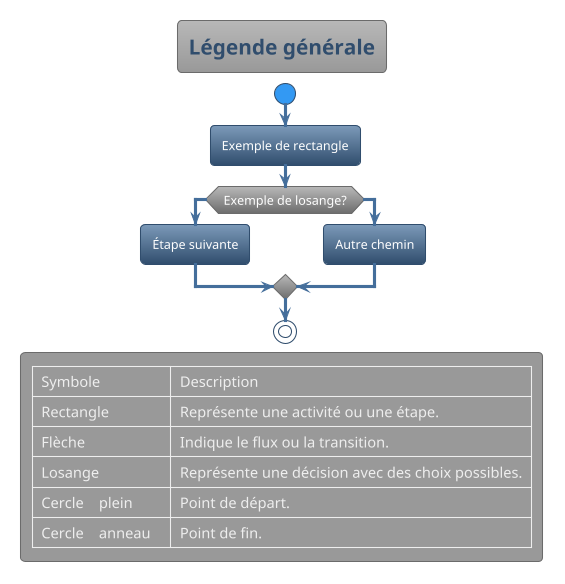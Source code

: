 @startuml
!theme spacelab
title Légende générale
legend
| Symbole        | Description                 |
| Rectangle     | Représente une activité ou une étape. |
| Flèche        | Indique le flux ou la transition. |
| Losange       | Représente une décision avec des choix possibles. |
| Cercle    plein    | Point de départ.    |
| Cercle    anneau    | Point de fin.    |
endlegend

start
:Exemple de rectangle;
if (Exemple de losange?) then (Oui)
  :Étape suivante;
else (Non)
  :Autre chemin;
endif
stop
@enduml